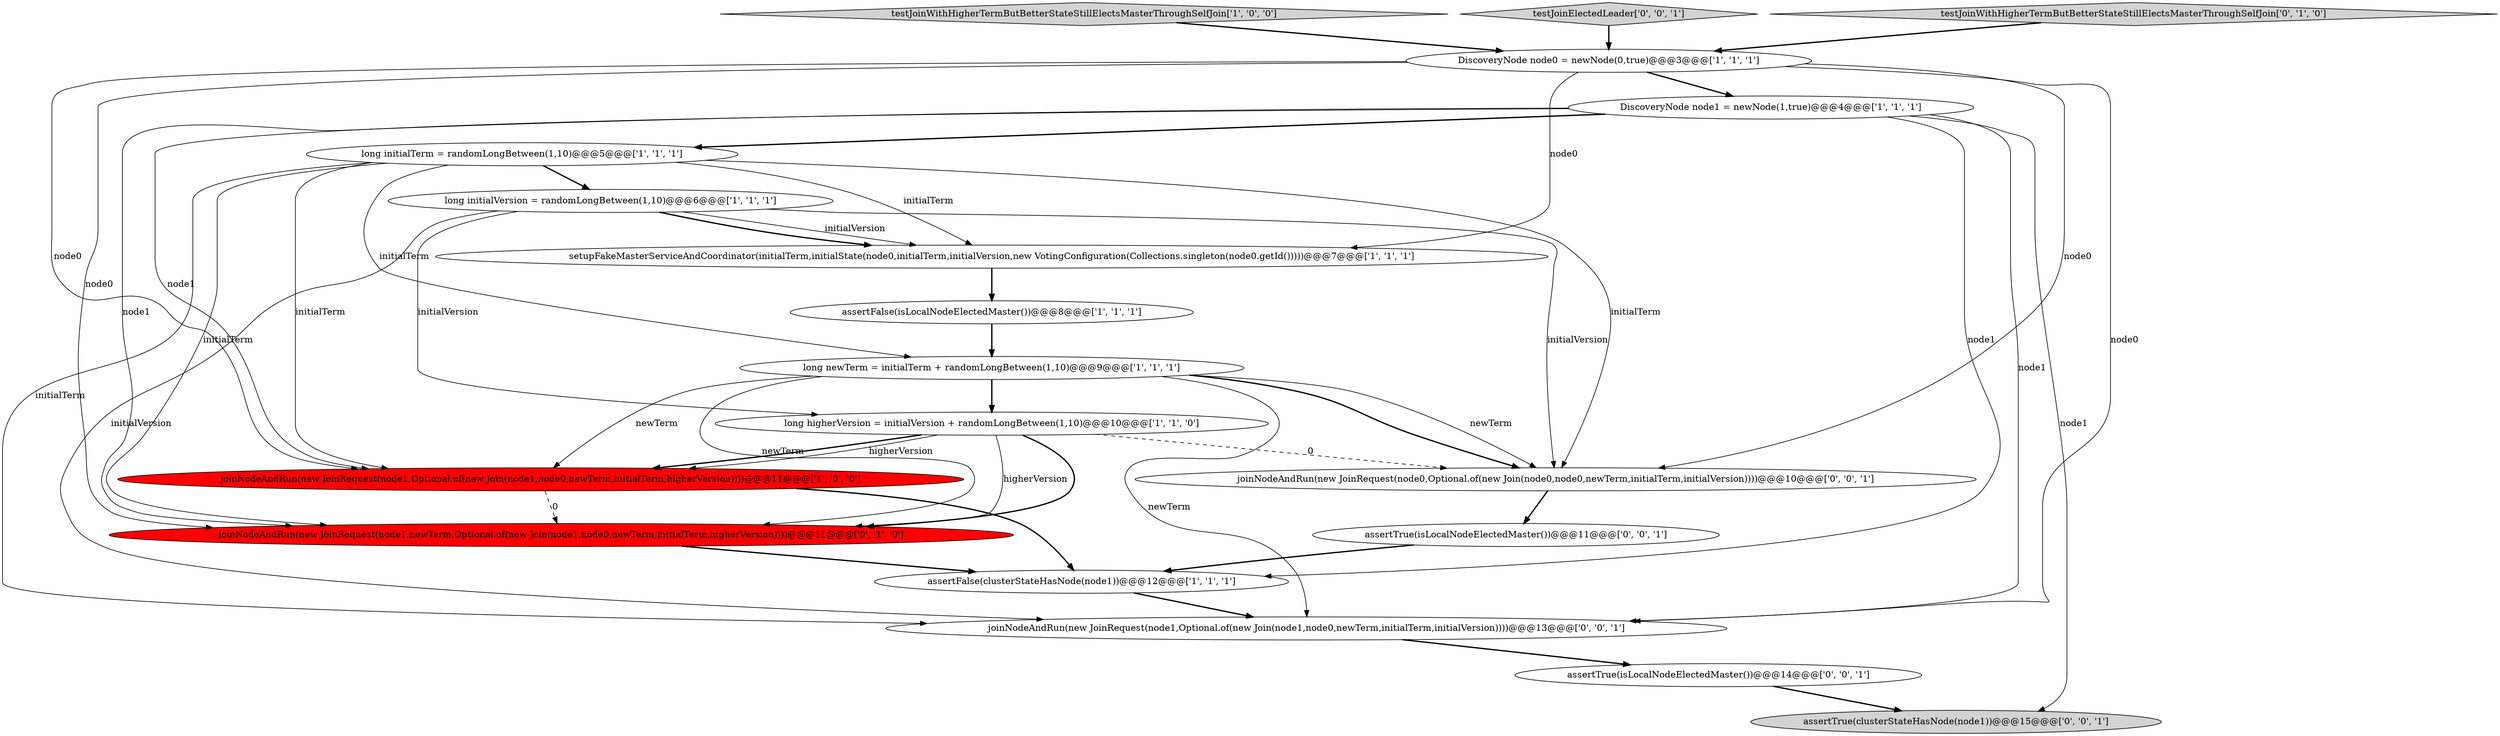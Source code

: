 digraph {
6 [style = filled, label = "assertFalse(clusterStateHasNode(node1))@@@12@@@['1', '1', '1']", fillcolor = white, shape = ellipse image = "AAA0AAABBB1BBB"];
2 [style = filled, label = "testJoinWithHigherTermButBetterStateStillElectsMasterThroughSelfJoin['1', '0', '0']", fillcolor = lightgray, shape = diamond image = "AAA0AAABBB1BBB"];
7 [style = filled, label = "joinNodeAndRun(new JoinRequest(node1,Optional.of(new Join(node1,node0,newTerm,initialTerm,higherVersion))))@@@11@@@['1', '0', '0']", fillcolor = red, shape = ellipse image = "AAA1AAABBB1BBB"];
16 [style = filled, label = "assertTrue(clusterStateHasNode(node1))@@@15@@@['0', '0', '1']", fillcolor = lightgray, shape = ellipse image = "AAA0AAABBB3BBB"];
13 [style = filled, label = "testJoinElectedLeader['0', '0', '1']", fillcolor = lightgray, shape = diamond image = "AAA0AAABBB3BBB"];
18 [style = filled, label = "assertTrue(isLocalNodeElectedMaster())@@@14@@@['0', '0', '1']", fillcolor = white, shape = ellipse image = "AAA0AAABBB3BBB"];
15 [style = filled, label = "joinNodeAndRun(new JoinRequest(node1,Optional.of(new Join(node1,node0,newTerm,initialTerm,initialVersion))))@@@13@@@['0', '0', '1']", fillcolor = white, shape = ellipse image = "AAA0AAABBB3BBB"];
5 [style = filled, label = "assertFalse(isLocalNodeElectedMaster())@@@8@@@['1', '1', '1']", fillcolor = white, shape = ellipse image = "AAA0AAABBB1BBB"];
11 [style = filled, label = "testJoinWithHigherTermButBetterStateStillElectsMasterThroughSelfJoin['0', '1', '0']", fillcolor = lightgray, shape = diamond image = "AAA0AAABBB2BBB"];
17 [style = filled, label = "assertTrue(isLocalNodeElectedMaster())@@@11@@@['0', '0', '1']", fillcolor = white, shape = ellipse image = "AAA0AAABBB3BBB"];
12 [style = filled, label = "joinNodeAndRun(new JoinRequest(node1,newTerm,Optional.of(new Join(node1,node0,newTerm,initialTerm,higherVersion))))@@@11@@@['0', '1', '0']", fillcolor = red, shape = ellipse image = "AAA1AAABBB2BBB"];
4 [style = filled, label = "DiscoveryNode node0 = newNode(0,true)@@@3@@@['1', '1', '1']", fillcolor = white, shape = ellipse image = "AAA0AAABBB1BBB"];
3 [style = filled, label = "DiscoveryNode node1 = newNode(1,true)@@@4@@@['1', '1', '1']", fillcolor = white, shape = ellipse image = "AAA0AAABBB1BBB"];
9 [style = filled, label = "setupFakeMasterServiceAndCoordinator(initialTerm,initialState(node0,initialTerm,initialVersion,new VotingConfiguration(Collections.singleton(node0.getId()))))@@@7@@@['1', '1', '1']", fillcolor = white, shape = ellipse image = "AAA0AAABBB1BBB"];
0 [style = filled, label = "long initialTerm = randomLongBetween(1,10)@@@5@@@['1', '1', '1']", fillcolor = white, shape = ellipse image = "AAA0AAABBB1BBB"];
1 [style = filled, label = "long newTerm = initialTerm + randomLongBetween(1,10)@@@9@@@['1', '1', '1']", fillcolor = white, shape = ellipse image = "AAA0AAABBB1BBB"];
14 [style = filled, label = "joinNodeAndRun(new JoinRequest(node0,Optional.of(new Join(node0,node0,newTerm,initialTerm,initialVersion))))@@@10@@@['0', '0', '1']", fillcolor = white, shape = ellipse image = "AAA0AAABBB3BBB"];
8 [style = filled, label = "long initialVersion = randomLongBetween(1,10)@@@6@@@['1', '1', '1']", fillcolor = white, shape = ellipse image = "AAA0AAABBB1BBB"];
10 [style = filled, label = "long higherVersion = initialVersion + randomLongBetween(1,10)@@@10@@@['1', '1', '0']", fillcolor = white, shape = ellipse image = "AAA0AAABBB1BBB"];
0->15 [style = solid, label="initialTerm"];
4->3 [style = bold, label=""];
0->1 [style = solid, label="initialTerm"];
8->15 [style = solid, label="initialVersion"];
17->6 [style = bold, label=""];
11->4 [style = bold, label=""];
8->10 [style = solid, label="initialVersion"];
0->12 [style = solid, label="initialTerm"];
10->12 [style = solid, label="higherVersion"];
14->17 [style = bold, label=""];
4->12 [style = solid, label="node0"];
3->12 [style = solid, label="node1"];
3->16 [style = solid, label="node1"];
3->6 [style = solid, label="node1"];
12->6 [style = bold, label=""];
2->4 [style = bold, label=""];
10->7 [style = bold, label=""];
15->18 [style = bold, label=""];
1->12 [style = solid, label="newTerm"];
1->14 [style = solid, label="newTerm"];
6->15 [style = bold, label=""];
3->0 [style = bold, label=""];
3->15 [style = solid, label="node1"];
5->1 [style = bold, label=""];
3->7 [style = solid, label="node1"];
1->7 [style = solid, label="newTerm"];
8->9 [style = solid, label="initialVersion"];
1->15 [style = solid, label="newTerm"];
10->12 [style = bold, label=""];
10->7 [style = solid, label="higherVersion"];
7->6 [style = bold, label=""];
0->8 [style = bold, label=""];
8->9 [style = bold, label=""];
0->7 [style = solid, label="initialTerm"];
9->5 [style = bold, label=""];
7->12 [style = dashed, label="0"];
4->9 [style = solid, label="node0"];
1->14 [style = bold, label=""];
8->14 [style = solid, label="initialVersion"];
4->14 [style = solid, label="node0"];
0->9 [style = solid, label="initialTerm"];
1->10 [style = bold, label=""];
4->15 [style = solid, label="node0"];
0->14 [style = solid, label="initialTerm"];
10->14 [style = dashed, label="0"];
4->7 [style = solid, label="node0"];
13->4 [style = bold, label=""];
18->16 [style = bold, label=""];
}
